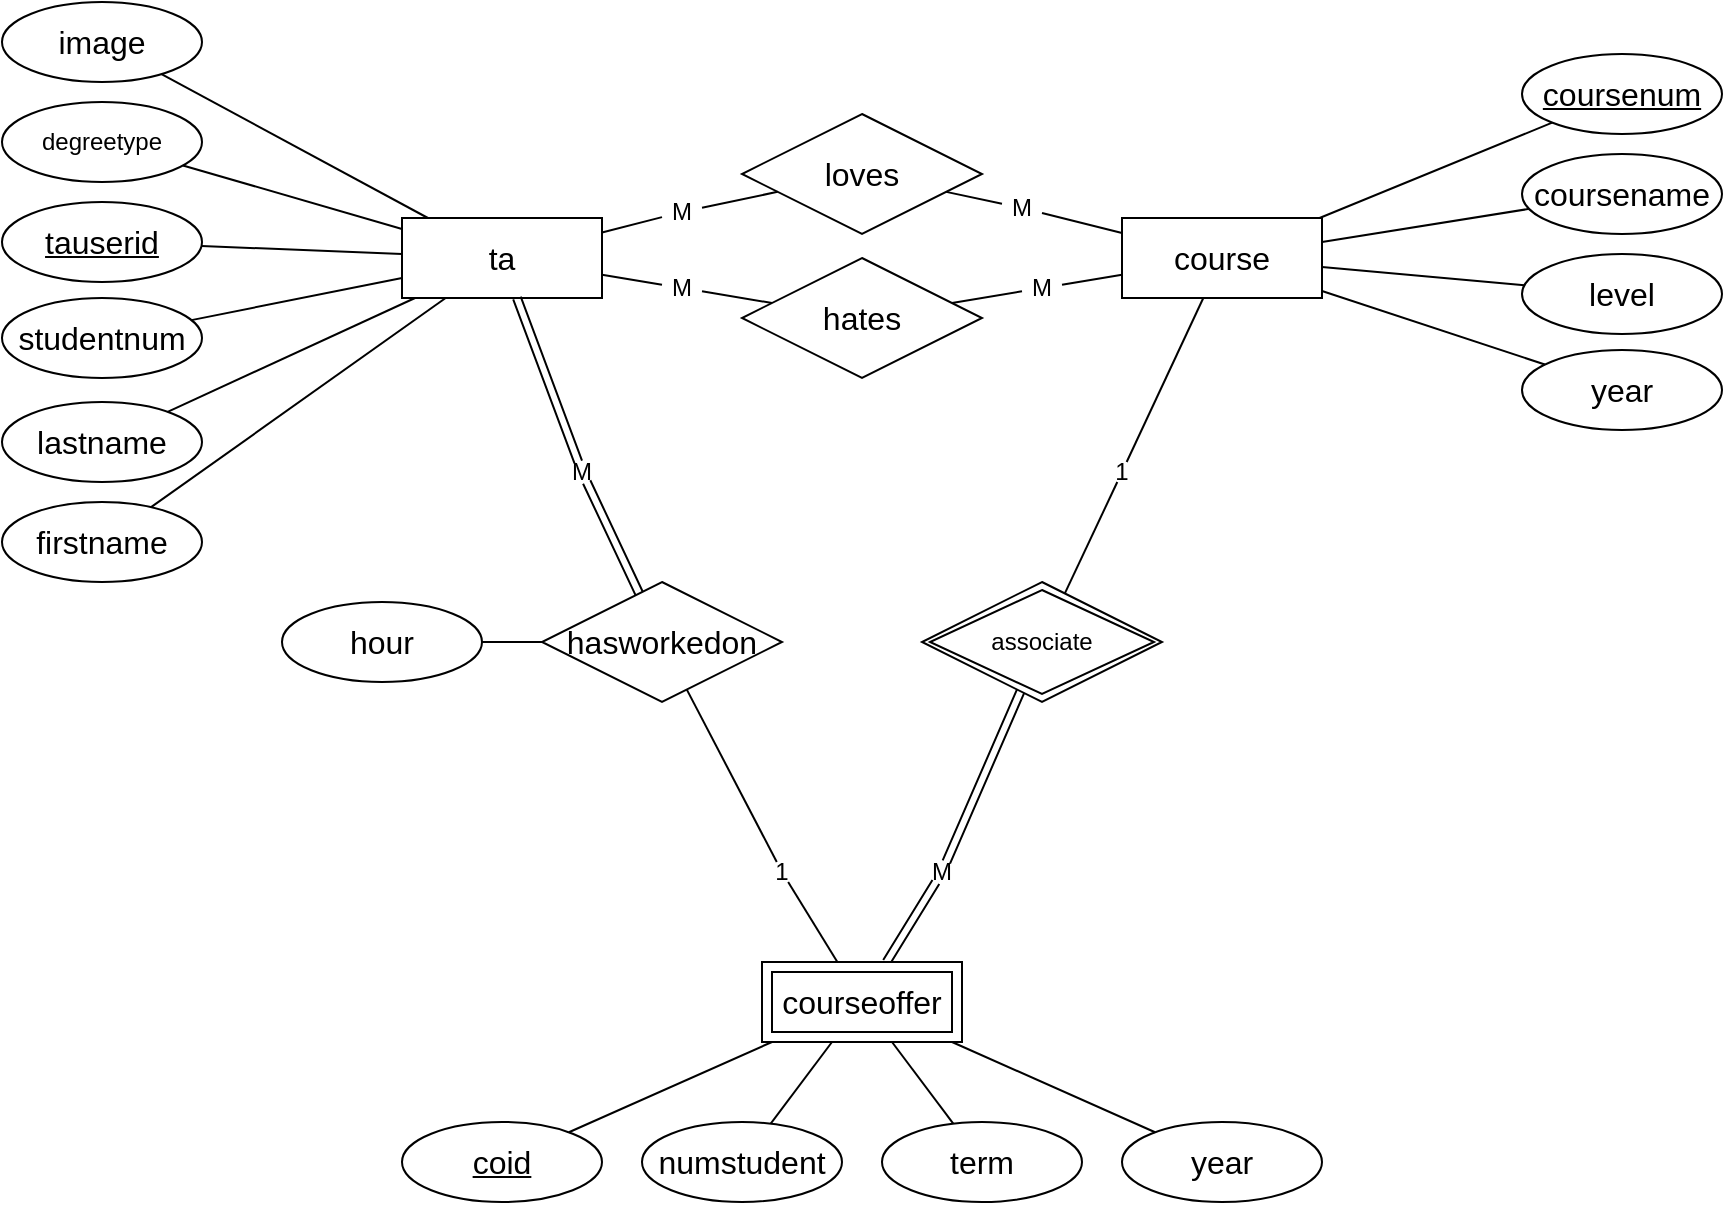 <mxfile version="22.0.6" type="onedrive">
  <diagram name="第 1 页" id="H5lwwSl2DAc519c5JavO">
    <mxGraphModel grid="1" page="0" gridSize="10" guides="1" tooltips="1" connect="1" arrows="1" fold="1" pageScale="1" pageWidth="827" pageHeight="1169" math="0" shadow="0">
      <root>
        <mxCell id="0" />
        <mxCell id="1" parent="0" />
        <mxCell id="7-WOVS_3ObqrZkdHOqHh-1" value="ta" style="whiteSpace=wrap;html=1;align=center;fontSize=16;" vertex="1" parent="1">
          <mxGeometry x="-360" y="-102" width="100" height="40" as="geometry" />
        </mxCell>
        <mxCell id="7-WOVS_3ObqrZkdHOqHh-2" value="tauserid" style="ellipse;whiteSpace=wrap;html=1;align=center;fontStyle=4;fontSize=16;" vertex="1" parent="1">
          <mxGeometry x="-560" y="-110" width="100" height="40" as="geometry" />
        </mxCell>
        <mxCell id="7-WOVS_3ObqrZkdHOqHh-3" value="firstname" style="ellipse;whiteSpace=wrap;html=1;align=center;fontSize=16;" vertex="1" parent="1">
          <mxGeometry x="-560" y="40" width="100" height="40" as="geometry" />
        </mxCell>
        <mxCell id="7-WOVS_3ObqrZkdHOqHh-4" value="lastname" style="ellipse;whiteSpace=wrap;html=1;align=center;fontSize=16;" vertex="1" parent="1">
          <mxGeometry x="-560" y="-10" width="100" height="40" as="geometry" />
        </mxCell>
        <mxCell id="7-WOVS_3ObqrZkdHOqHh-5" value="studentnum" style="ellipse;whiteSpace=wrap;html=1;align=center;fontSize=16;" vertex="1" parent="1">
          <mxGeometry x="-560" y="-62" width="100" height="40" as="geometry" />
        </mxCell>
        <mxCell id="7-WOVS_3ObqrZkdHOqHh-8" value="image" style="ellipse;whiteSpace=wrap;html=1;align=center;fontSize=16;" vertex="1" parent="1">
          <mxGeometry x="-560" y="-210" width="100" height="40" as="geometry" />
        </mxCell>
        <mxCell id="7-WOVS_3ObqrZkdHOqHh-10" style="edgeStyle=none;curved=1;rounded=0;orthogonalLoop=1;jettySize=auto;html=1;fontSize=12;startSize=8;endSize=8;endArrow=none;endFill=0;" edge="1" parent="1" source="7-WOVS_3ObqrZkdHOqHh-1" target="7-WOVS_3ObqrZkdHOqHh-8">
          <mxGeometry relative="1" as="geometry" />
        </mxCell>
        <mxCell id="7-WOVS_3ObqrZkdHOqHh-13" style="edgeStyle=none;curved=1;rounded=0;orthogonalLoop=1;jettySize=auto;html=1;fontSize=12;startSize=8;endSize=8;endArrow=none;endFill=0;" edge="1" parent="1" source="7-WOVS_3ObqrZkdHOqHh-1" target="hPMHq9-No1u515r_1J-B-1">
          <mxGeometry relative="1" as="geometry">
            <mxPoint x="-300" y="-92" as="sourcePoint" />
            <mxPoint x="-469.519" y="-128.261" as="targetPoint" />
          </mxGeometry>
        </mxCell>
        <mxCell id="7-WOVS_3ObqrZkdHOqHh-14" style="edgeStyle=none;curved=1;rounded=0;orthogonalLoop=1;jettySize=auto;html=1;fontSize=12;startSize=8;endSize=8;endArrow=none;endFill=0;" edge="1" parent="1" source="7-WOVS_3ObqrZkdHOqHh-1" target="7-WOVS_3ObqrZkdHOqHh-2">
          <mxGeometry relative="1" as="geometry">
            <mxPoint x="-290" y="-82" as="sourcePoint" />
            <mxPoint x="-444" y="-161" as="targetPoint" />
          </mxGeometry>
        </mxCell>
        <mxCell id="7-WOVS_3ObqrZkdHOqHh-15" style="edgeStyle=none;curved=1;rounded=0;orthogonalLoop=1;jettySize=auto;html=1;fontSize=12;startSize=8;endSize=8;endArrow=none;endFill=0;" edge="1" parent="1" source="7-WOVS_3ObqrZkdHOqHh-1" target="7-WOVS_3ObqrZkdHOqHh-5">
          <mxGeometry relative="1" as="geometry">
            <mxPoint x="-280" y="-72" as="sourcePoint" />
            <mxPoint x="-434" y="-151" as="targetPoint" />
          </mxGeometry>
        </mxCell>
        <mxCell id="7-WOVS_3ObqrZkdHOqHh-16" style="edgeStyle=none;curved=1;rounded=0;orthogonalLoop=1;jettySize=auto;html=1;fontSize=12;startSize=8;endSize=8;endArrow=none;endFill=0;" edge="1" parent="1" source="7-WOVS_3ObqrZkdHOqHh-1" target="7-WOVS_3ObqrZkdHOqHh-4">
          <mxGeometry relative="1" as="geometry">
            <mxPoint x="-270" y="-62" as="sourcePoint" />
            <mxPoint x="-424" y="-141" as="targetPoint" />
          </mxGeometry>
        </mxCell>
        <mxCell id="7-WOVS_3ObqrZkdHOqHh-17" style="edgeStyle=none;curved=1;rounded=0;orthogonalLoop=1;jettySize=auto;html=1;fontSize=12;startSize=8;endSize=8;endArrow=none;endFill=0;" edge="1" parent="1" source="7-WOVS_3ObqrZkdHOqHh-1" target="7-WOVS_3ObqrZkdHOqHh-3">
          <mxGeometry relative="1" as="geometry">
            <mxPoint x="-260" y="-52" as="sourcePoint" />
            <mxPoint x="-414" y="-131" as="targetPoint" />
          </mxGeometry>
        </mxCell>
        <mxCell id="7-WOVS_3ObqrZkdHOqHh-18" value="course" style="whiteSpace=wrap;html=1;align=center;fontSize=16;" vertex="1" parent="1">
          <mxGeometry y="-102" width="100" height="40" as="geometry" />
        </mxCell>
        <mxCell id="7-WOVS_3ObqrZkdHOqHh-19" value="coursenum" style="ellipse;whiteSpace=wrap;html=1;align=center;fontStyle=4;fontSize=16;" vertex="1" parent="1">
          <mxGeometry x="200" y="-184" width="100" height="40" as="geometry" />
        </mxCell>
        <mxCell id="7-WOVS_3ObqrZkdHOqHh-20" value="coursename" style="ellipse;whiteSpace=wrap;html=1;align=center;fontSize=16;" vertex="1" parent="1">
          <mxGeometry x="200" y="-134" width="100" height="40" as="geometry" />
        </mxCell>
        <mxCell id="7-WOVS_3ObqrZkdHOqHh-21" value="level" style="ellipse;whiteSpace=wrap;html=1;align=center;fontSize=16;" vertex="1" parent="1">
          <mxGeometry x="200" y="-84" width="100" height="40" as="geometry" />
        </mxCell>
        <mxCell id="7-WOVS_3ObqrZkdHOqHh-23" value="year" style="ellipse;whiteSpace=wrap;html=1;align=center;fontSize=16;" vertex="1" parent="1">
          <mxGeometry x="200" y="-36" width="100" height="40" as="geometry" />
        </mxCell>
        <mxCell id="7-WOVS_3ObqrZkdHOqHh-24" style="edgeStyle=none;curved=1;rounded=0;orthogonalLoop=1;jettySize=auto;html=1;fontSize=12;startSize=8;endSize=8;endArrow=none;endFill=0;" edge="1" parent="1" source="7-WOVS_3ObqrZkdHOqHh-20" target="7-WOVS_3ObqrZkdHOqHh-18">
          <mxGeometry relative="1" as="geometry">
            <mxPoint x="74" y="169" as="sourcePoint" />
            <mxPoint x="-80" y="90" as="targetPoint" />
          </mxGeometry>
        </mxCell>
        <mxCell id="7-WOVS_3ObqrZkdHOqHh-25" style="edgeStyle=none;curved=1;rounded=0;orthogonalLoop=1;jettySize=auto;html=1;fontSize=12;startSize=8;endSize=8;endArrow=none;endFill=0;" edge="1" parent="1" source="7-WOVS_3ObqrZkdHOqHh-19" target="7-WOVS_3ObqrZkdHOqHh-18">
          <mxGeometry relative="1" as="geometry">
            <mxPoint x="84" y="179" as="sourcePoint" />
            <mxPoint x="-70" y="100" as="targetPoint" />
          </mxGeometry>
        </mxCell>
        <mxCell id="7-WOVS_3ObqrZkdHOqHh-26" style="edgeStyle=none;curved=1;rounded=0;orthogonalLoop=1;jettySize=auto;html=1;fontSize=12;startSize=8;endSize=8;endArrow=none;endFill=0;" edge="1" parent="1" source="7-WOVS_3ObqrZkdHOqHh-21" target="7-WOVS_3ObqrZkdHOqHh-18">
          <mxGeometry relative="1" as="geometry">
            <mxPoint x="94" y="189" as="sourcePoint" />
            <mxPoint x="-60" y="110" as="targetPoint" />
          </mxGeometry>
        </mxCell>
        <mxCell id="7-WOVS_3ObqrZkdHOqHh-27" style="edgeStyle=none;curved=1;rounded=0;orthogonalLoop=1;jettySize=auto;html=1;fontSize=12;startSize=8;endSize=8;endArrow=none;endFill=0;" edge="1" parent="1" source="7-WOVS_3ObqrZkdHOqHh-23" target="7-WOVS_3ObqrZkdHOqHh-18">
          <mxGeometry relative="1" as="geometry">
            <mxPoint x="104" y="199" as="sourcePoint" />
            <mxPoint x="-50" y="120" as="targetPoint" />
          </mxGeometry>
        </mxCell>
        <mxCell id="7-WOVS_3ObqrZkdHOqHh-29" value="&lt;u&gt;coid&lt;/u&gt;" style="ellipse;whiteSpace=wrap;html=1;align=center;fontSize=16;" vertex="1" parent="1">
          <mxGeometry x="-360" y="350" width="100" height="40" as="geometry" />
        </mxCell>
        <mxCell id="7-WOVS_3ObqrZkdHOqHh-30" value="numstudent" style="ellipse;whiteSpace=wrap;html=1;align=center;fontSize=16;" vertex="1" parent="1">
          <mxGeometry x="-240" y="350" width="100" height="40" as="geometry" />
        </mxCell>
        <mxCell id="7-WOVS_3ObqrZkdHOqHh-31" value="term" style="ellipse;whiteSpace=wrap;html=1;align=center;fontSize=16;" vertex="1" parent="1">
          <mxGeometry x="-120" y="350" width="100" height="40" as="geometry" />
        </mxCell>
        <mxCell id="7-WOVS_3ObqrZkdHOqHh-32" value="year" style="ellipse;whiteSpace=wrap;html=1;align=center;fontSize=16;" vertex="1" parent="1">
          <mxGeometry y="350" width="100" height="40" as="geometry" />
        </mxCell>
        <mxCell id="7-WOVS_3ObqrZkdHOqHh-33" style="edgeStyle=none;curved=1;rounded=0;orthogonalLoop=1;jettySize=auto;html=1;fontSize=12;startSize=8;endSize=8;endArrow=none;endFill=0;" edge="1" parent="1" source="4-Pj_LEMFywbRyHF_7YG-1" target="7-WOVS_3ObqrZkdHOqHh-29">
          <mxGeometry relative="1" as="geometry">
            <mxPoint x="-175" y="310" as="sourcePoint" />
            <mxPoint x="-40" y="200" as="targetPoint" />
          </mxGeometry>
        </mxCell>
        <mxCell id="7-WOVS_3ObqrZkdHOqHh-34" style="edgeStyle=none;curved=1;rounded=0;orthogonalLoop=1;jettySize=auto;html=1;fontSize=12;startSize=8;endSize=8;endArrow=none;endFill=0;" edge="1" parent="1" source="4-Pj_LEMFywbRyHF_7YG-1" target="7-WOVS_3ObqrZkdHOqHh-30">
          <mxGeometry relative="1" as="geometry">
            <mxPoint x="-145" y="310" as="sourcePoint" />
            <mxPoint x="-30" y="210" as="targetPoint" />
          </mxGeometry>
        </mxCell>
        <mxCell id="7-WOVS_3ObqrZkdHOqHh-35" style="edgeStyle=none;curved=1;rounded=0;orthogonalLoop=1;jettySize=auto;html=1;fontSize=12;startSize=8;endSize=8;endArrow=none;endFill=0;" edge="1" parent="1" source="4-Pj_LEMFywbRyHF_7YG-1" target="7-WOVS_3ObqrZkdHOqHh-31">
          <mxGeometry relative="1" as="geometry">
            <mxPoint x="-115" y="310" as="sourcePoint" />
            <mxPoint x="-20" y="220" as="targetPoint" />
          </mxGeometry>
        </mxCell>
        <mxCell id="7-WOVS_3ObqrZkdHOqHh-36" style="edgeStyle=none;curved=1;rounded=0;orthogonalLoop=1;jettySize=auto;html=1;fontSize=12;startSize=8;endSize=8;endArrow=none;endFill=0;" edge="1" parent="1" source="4-Pj_LEMFywbRyHF_7YG-1" target="7-WOVS_3ObqrZkdHOqHh-32">
          <mxGeometry relative="1" as="geometry">
            <mxPoint x="-85" y="310" as="sourcePoint" />
            <mxPoint x="-10" y="230" as="targetPoint" />
          </mxGeometry>
        </mxCell>
        <mxCell id="7-WOVS_3ObqrZkdHOqHh-37" value="hasworkedon" style="shape=rhombus;perimeter=rhombusPerimeter;whiteSpace=wrap;html=1;align=center;fontSize=16;" vertex="1" parent="1">
          <mxGeometry x="-290" y="80" width="120" height="60" as="geometry" />
        </mxCell>
        <mxCell id="7-WOVS_3ObqrZkdHOqHh-39" style="edgeStyle=none;curved=1;rounded=0;orthogonalLoop=1;jettySize=auto;html=1;fontSize=12;startSize=8;endSize=8;endArrow=none;endFill=0;" edge="1" parent="1" source="B9fhIFzvkDU5wFezqFZm-22" target="7-WOVS_3ObqrZkdHOqHh-37">
          <mxGeometry relative="1" as="geometry">
            <mxPoint x="-142" y="270" as="sourcePoint" />
            <mxPoint x="10" y="180" as="targetPoint" />
          </mxGeometry>
        </mxCell>
        <mxCell id="7-WOVS_3ObqrZkdHOqHh-40" value="hour" style="ellipse;whiteSpace=wrap;html=1;align=center;fontSize=16;" vertex="1" parent="1">
          <mxGeometry x="-420" y="90" width="100" height="40" as="geometry" />
        </mxCell>
        <mxCell id="7-WOVS_3ObqrZkdHOqHh-41" style="edgeStyle=none;curved=1;rounded=0;orthogonalLoop=1;jettySize=auto;html=1;fontSize=12;startSize=8;endSize=8;endArrow=none;endFill=0;" edge="1" parent="1" source="7-WOVS_3ObqrZkdHOqHh-37" target="7-WOVS_3ObqrZkdHOqHh-40">
          <mxGeometry relative="1" as="geometry">
            <mxPoint x="164" y="239" as="sourcePoint" />
            <mxPoint x="10" y="160" as="targetPoint" />
          </mxGeometry>
        </mxCell>
        <mxCell id="7-WOVS_3ObqrZkdHOqHh-44" style="edgeStyle=none;curved=1;rounded=0;orthogonalLoop=1;jettySize=auto;html=1;fontSize=12;startSize=8;endSize=8;endArrow=none;endFill=0;" edge="1" parent="1" source="B9fhIFzvkDU5wFezqFZm-26" target="B9fhIFzvkDU5wFezqFZm-1">
          <mxGeometry relative="1" as="geometry">
            <mxPoint x="194" y="289" as="sourcePoint" />
            <mxPoint x="-38.971" y="115.515" as="targetPoint" />
          </mxGeometry>
        </mxCell>
        <mxCell id="7-WOVS_3ObqrZkdHOqHh-45" value="loves" style="shape=rhombus;perimeter=rhombusPerimeter;whiteSpace=wrap;html=1;align=center;fontSize=16;" vertex="1" parent="1">
          <mxGeometry x="-190" y="-154" width="120" height="60" as="geometry" />
        </mxCell>
        <mxCell id="7-WOVS_3ObqrZkdHOqHh-46" value="hates" style="shape=rhombus;perimeter=rhombusPerimeter;whiteSpace=wrap;html=1;align=center;fontSize=16;" vertex="1" parent="1">
          <mxGeometry x="-190" y="-82" width="120" height="60" as="geometry" />
        </mxCell>
        <mxCell id="7-WOVS_3ObqrZkdHOqHh-47" style="edgeStyle=none;curved=1;rounded=0;orthogonalLoop=1;jettySize=auto;html=1;fontSize=12;startSize=8;endSize=8;endArrow=none;endFill=0;" edge="1" parent="1" source="B9fhIFzvkDU5wFezqFZm-11" target="7-WOVS_3ObqrZkdHOqHh-1">
          <mxGeometry relative="1" as="geometry">
            <mxPoint x="204" y="299" as="sourcePoint" />
            <mxPoint x="50" y="220" as="targetPoint" />
          </mxGeometry>
        </mxCell>
        <mxCell id="7-WOVS_3ObqrZkdHOqHh-48" style="edgeStyle=none;curved=1;rounded=0;orthogonalLoop=1;jettySize=auto;html=1;fontSize=12;startSize=8;endSize=8;endArrow=none;endFill=0;" edge="1" parent="1" source="B9fhIFzvkDU5wFezqFZm-9" target="7-WOVS_3ObqrZkdHOqHh-45">
          <mxGeometry relative="1" as="geometry">
            <mxPoint x="214" y="309" as="sourcePoint" />
            <mxPoint x="60" y="230" as="targetPoint" />
          </mxGeometry>
        </mxCell>
        <mxCell id="7-WOVS_3ObqrZkdHOqHh-49" style="edgeStyle=none;curved=1;rounded=0;orthogonalLoop=1;jettySize=auto;html=1;fontSize=12;startSize=8;endSize=8;endArrow=none;endFill=0;" edge="1" parent="1" source="B9fhIFzvkDU5wFezqFZm-13" target="7-WOVS_3ObqrZkdHOqHh-46">
          <mxGeometry relative="1" as="geometry">
            <mxPoint x="224" y="319" as="sourcePoint" />
            <mxPoint x="70" y="240" as="targetPoint" />
          </mxGeometry>
        </mxCell>
        <mxCell id="7-WOVS_3ObqrZkdHOqHh-51" value="" style="shape=link;html=1;rounded=0;fontSize=12;startSize=8;endSize=8;curved=1;" edge="1" parent="1" source="B9fhIFzvkDU5wFezqFZm-15" target="4-Pj_LEMFywbRyHF_7YG-1">
          <mxGeometry relative="1" as="geometry">
            <mxPoint x="-62.632" y="163.684" as="sourcePoint" />
            <mxPoint x="-119.333" y="270" as="targetPoint" />
          </mxGeometry>
        </mxCell>
        <mxCell id="7-WOVS_3ObqrZkdHOqHh-54" value="" style="shape=link;html=1;rounded=0;fontSize=12;startSize=8;endSize=8;curved=1;" edge="1" parent="1" source="B9fhIFzvkDU5wFezqFZm-23" target="7-WOVS_3ObqrZkdHOqHh-37">
          <mxGeometry relative="1" as="geometry">
            <mxPoint x="-524" y="220" as="sourcePoint" />
            <mxPoint x="-580" y="326" as="targetPoint" />
          </mxGeometry>
        </mxCell>
        <mxCell id="4-Pj_LEMFywbRyHF_7YG-1" value="courseoffer" style="shape=ext;margin=3;double=1;whiteSpace=wrap;html=1;align=center;fontSize=16;" vertex="1" parent="1">
          <mxGeometry x="-180" y="270" width="100" height="40" as="geometry" />
        </mxCell>
        <mxCell id="B9fhIFzvkDU5wFezqFZm-1" value="associate" style="shape=rhombus;double=1;perimeter=rhombusPerimeter;whiteSpace=wrap;html=1;align=center;" vertex="1" parent="1">
          <mxGeometry x="-100" y="80" width="120" height="60" as="geometry" />
        </mxCell>
        <mxCell id="B9fhIFzvkDU5wFezqFZm-2" value="" style="endArrow=none;html=1;rounded=0;" edge="1" parent="1" source="B9fhIFzvkDU5wFezqFZm-7" target="7-WOVS_3ObqrZkdHOqHh-1">
          <mxGeometry relative="1" as="geometry">
            <mxPoint x="140" y="120" as="sourcePoint" />
            <mxPoint x="160" y="20" as="targetPoint" />
          </mxGeometry>
        </mxCell>
        <mxCell id="B9fhIFzvkDU5wFezqFZm-8" value="" style="endArrow=none;html=1;rounded=0;" edge="1" parent="1" source="7-WOVS_3ObqrZkdHOqHh-45" target="B9fhIFzvkDU5wFezqFZm-7">
          <mxGeometry relative="1" as="geometry">
            <mxPoint x="-171" y="-114" as="sourcePoint" />
            <mxPoint x="-260" y="-94" as="targetPoint" />
          </mxGeometry>
        </mxCell>
        <mxCell id="B9fhIFzvkDU5wFezqFZm-7" value="M" style="text;html=1;strokeColor=none;fillColor=none;align=center;verticalAlign=middle;whiteSpace=wrap;rounded=0;" vertex="1" parent="1">
          <mxGeometry x="-230" y="-110" width="20" height="10" as="geometry" />
        </mxCell>
        <mxCell id="B9fhIFzvkDU5wFezqFZm-10" value="" style="edgeStyle=none;curved=1;rounded=0;orthogonalLoop=1;jettySize=auto;html=1;fontSize=12;startSize=8;endSize=8;endArrow=none;endFill=0;" edge="1" parent="1" source="7-WOVS_3ObqrZkdHOqHh-18" target="B9fhIFzvkDU5wFezqFZm-9">
          <mxGeometry relative="1" as="geometry">
            <mxPoint y="-94" as="sourcePoint" />
            <mxPoint x="-89" y="-114" as="targetPoint" />
          </mxGeometry>
        </mxCell>
        <mxCell id="B9fhIFzvkDU5wFezqFZm-9" value="M" style="text;html=1;strokeColor=none;fillColor=none;align=center;verticalAlign=middle;whiteSpace=wrap;rounded=0;" vertex="1" parent="1">
          <mxGeometry x="-60" y="-112" width="20" height="10" as="geometry" />
        </mxCell>
        <mxCell id="B9fhIFzvkDU5wFezqFZm-12" value="" style="edgeStyle=none;curved=1;rounded=0;orthogonalLoop=1;jettySize=auto;html=1;fontSize=12;startSize=8;endSize=8;endArrow=none;endFill=0;" edge="1" parent="1" source="7-WOVS_3ObqrZkdHOqHh-46" target="B9fhIFzvkDU5wFezqFZm-11">
          <mxGeometry relative="1" as="geometry">
            <mxPoint x="-175" y="-59" as="sourcePoint" />
            <mxPoint x="-260" y="-74" as="targetPoint" />
          </mxGeometry>
        </mxCell>
        <mxCell id="B9fhIFzvkDU5wFezqFZm-11" value="M" style="text;html=1;strokeColor=none;fillColor=none;align=center;verticalAlign=middle;whiteSpace=wrap;rounded=0;" vertex="1" parent="1">
          <mxGeometry x="-230" y="-72" width="20" height="10" as="geometry" />
        </mxCell>
        <mxCell id="B9fhIFzvkDU5wFezqFZm-14" value="" style="edgeStyle=none;curved=1;rounded=0;orthogonalLoop=1;jettySize=auto;html=1;fontSize=12;startSize=8;endSize=8;endArrow=none;endFill=0;" edge="1" parent="1" source="7-WOVS_3ObqrZkdHOqHh-18" target="B9fhIFzvkDU5wFezqFZm-13">
          <mxGeometry relative="1" as="geometry">
            <mxPoint y="-74" as="sourcePoint" />
            <mxPoint x="-85" y="-59" as="targetPoint" />
          </mxGeometry>
        </mxCell>
        <mxCell id="B9fhIFzvkDU5wFezqFZm-13" value="M" style="text;html=1;strokeColor=none;fillColor=none;align=center;verticalAlign=middle;whiteSpace=wrap;rounded=0;" vertex="1" parent="1">
          <mxGeometry x="-50" y="-72" width="20" height="10" as="geometry" />
        </mxCell>
        <mxCell id="B9fhIFzvkDU5wFezqFZm-16" value="" style="shape=link;html=1;rounded=0;fontSize=12;startSize=8;endSize=8;curved=1;" edge="1" parent="1" source="B9fhIFzvkDU5wFezqFZm-1" target="B9fhIFzvkDU5wFezqFZm-15">
          <mxGeometry relative="1" as="geometry">
            <mxPoint x="-63" y="164" as="sourcePoint" />
            <mxPoint x="-119" y="270" as="targetPoint" />
          </mxGeometry>
        </mxCell>
        <mxCell id="B9fhIFzvkDU5wFezqFZm-17" value="" style="resizable=0;html=1;whiteSpace=wrap;align=left;verticalAlign=bottom;fontSize=16;" connectable="0" vertex="1" parent="B9fhIFzvkDU5wFezqFZm-16">
          <mxGeometry x="-1" relative="1" as="geometry" />
        </mxCell>
        <mxCell id="B9fhIFzvkDU5wFezqFZm-15" value="M" style="text;html=1;strokeColor=none;fillColor=none;align=center;verticalAlign=middle;whiteSpace=wrap;rounded=0;" vertex="1" parent="1">
          <mxGeometry x="-100" y="220" width="20" height="10" as="geometry" />
        </mxCell>
        <mxCell id="B9fhIFzvkDU5wFezqFZm-24" value="" style="shape=link;html=1;rounded=0;fontSize=12;startSize=8;endSize=8;curved=1;" edge="1" parent="1" source="7-WOVS_3ObqrZkdHOqHh-1" target="B9fhIFzvkDU5wFezqFZm-23">
          <mxGeometry relative="1" as="geometry">
            <mxPoint x="-302" y="-62" as="sourcePoint" />
            <mxPoint x="-230" y="115" as="targetPoint" />
          </mxGeometry>
        </mxCell>
        <mxCell id="B9fhIFzvkDU5wFezqFZm-25" value="" style="resizable=0;html=1;whiteSpace=wrap;align=left;verticalAlign=bottom;fontSize=16;" connectable="0" vertex="1" parent="B9fhIFzvkDU5wFezqFZm-24">
          <mxGeometry x="-1" relative="1" as="geometry" />
        </mxCell>
        <mxCell id="B9fhIFzvkDU5wFezqFZm-23" value="M" style="text;html=1;strokeColor=none;fillColor=none;align=center;verticalAlign=middle;whiteSpace=wrap;rounded=0;" vertex="1" parent="1">
          <mxGeometry x="-280" y="20" width="20" height="10" as="geometry" />
        </mxCell>
        <mxCell id="B9fhIFzvkDU5wFezqFZm-27" value="" style="edgeStyle=none;curved=1;rounded=0;orthogonalLoop=1;jettySize=auto;html=1;fontSize=12;startSize=8;endSize=8;endArrow=none;endFill=0;" edge="1" parent="1" source="7-WOVS_3ObqrZkdHOqHh-18" target="B9fhIFzvkDU5wFezqFZm-26">
          <mxGeometry relative="1" as="geometry">
            <mxPoint x="41" y="-62" as="sourcePoint" />
            <mxPoint x="-39" y="116" as="targetPoint" />
          </mxGeometry>
        </mxCell>
        <mxCell id="B9fhIFzvkDU5wFezqFZm-26" value="1" style="text;html=1;strokeColor=none;fillColor=none;align=center;verticalAlign=middle;whiteSpace=wrap;rounded=0;" vertex="1" parent="1">
          <mxGeometry x="-10" y="20" width="20" height="10" as="geometry" />
        </mxCell>
        <mxCell id="B9fhIFzvkDU5wFezqFZm-30" value="" style="edgeStyle=none;curved=1;rounded=0;orthogonalLoop=1;jettySize=auto;html=1;fontSize=12;startSize=8;endSize=8;endArrow=none;endFill=0;" edge="1" parent="1" source="4-Pj_LEMFywbRyHF_7YG-1" target="B9fhIFzvkDU5wFezqFZm-22">
          <mxGeometry relative="1" as="geometry">
            <mxPoint x="-142" y="270" as="sourcePoint" />
            <mxPoint x="-206" y="163" as="targetPoint" />
          </mxGeometry>
        </mxCell>
        <mxCell id="B9fhIFzvkDU5wFezqFZm-22" value="1" style="text;html=1;strokeColor=none;fillColor=none;align=center;verticalAlign=middle;whiteSpace=wrap;rounded=0;" vertex="1" parent="1">
          <mxGeometry x="-180" y="220" width="20" height="10" as="geometry" />
        </mxCell>
        <mxCell id="hPMHq9-No1u515r_1J-B-1" value="degreetype" style="ellipse;whiteSpace=wrap;html=1;align=center;" vertex="1" parent="1">
          <mxGeometry x="-560" y="-160" width="100" height="40" as="geometry" />
        </mxCell>
      </root>
    </mxGraphModel>
  </diagram>
</mxfile>
